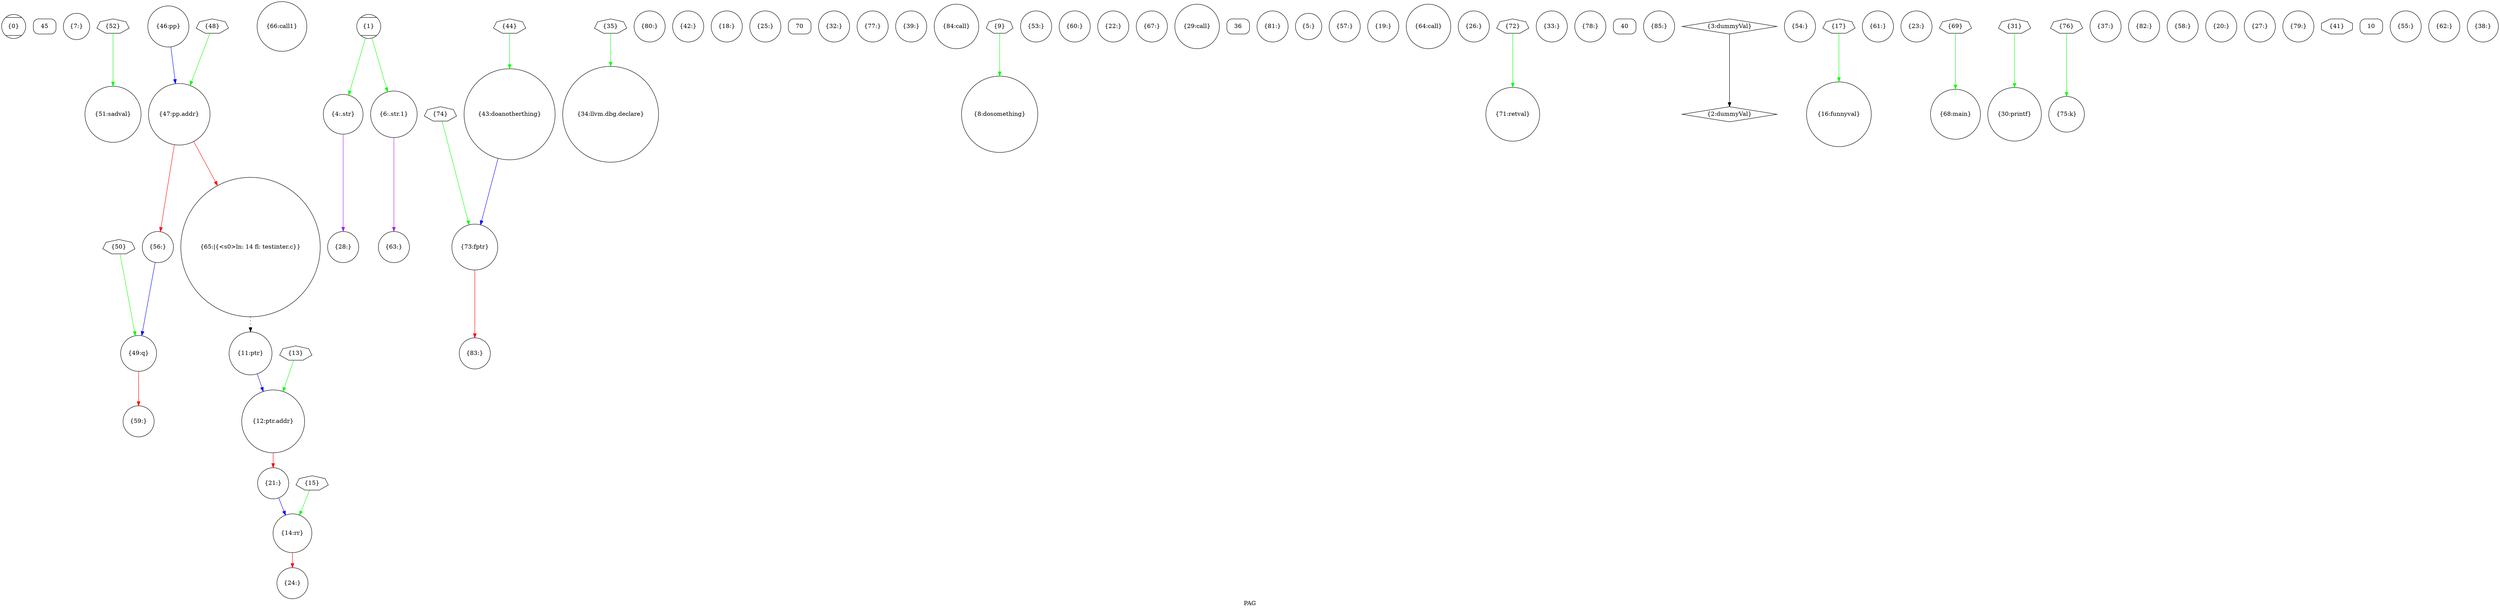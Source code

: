 digraph "PAG" {
	label="PAG";

	Node0x7041680 [shape=record,shape=Mcircle,label="{0}"];
	Node0x7056ba0 [shape=record,shape=Mrecord,label="{45}"];
	Node0x7052070 [shape=record,shape=circle,label="{7:}"];
	Node0x7056530 [shape=record,shape=septagon,label="{52}"];
	Node0x7056530 -> Node0x70527c0[color=green];
	Node0x7052bd0 [shape=record,shape=circle,label="{14:rr}"];
	Node0x7052bd0 -> Node0x70522e0[color=red];
	Node0x704e870 [shape=record,shape=circle,label="{59:}"];
	Node0x7054760 [shape=record,shape=circle,label="{21:}"];
	Node0x7054760 -> Node0x7052bd0[color=blue];
	Node0x704ea10 [shape=record,shape=circle,label="{66:call1}"];
	Node0x7053800 [shape=record,shape=circle,label="{28:}"];
	Node0x7053a70 [shape=record,shape=circle,label="{73:fptr}"];
	Node0x7053a70 -> Node0x7052e40[color=red];
	Node0x7055f30 [shape=record,shape=septagon,label="{35}"];
	Node0x7055f30 -> Node0x7053c10[color=green];
	Node0x7053180 [shape=record,shape=circle,label="{80:}"];
	Node0x7052140 [shape=record,shape=circle,label="{42:}"];
	Node0x7052890 [shape=record,shape=circle,label="{4:.str}"];
	Node0x7052890 -> Node0x7053800[color=purple];
	Node0x704eae0 [shape=record,shape=circle,label="{49:q}"];
	Node0x704eae0 -> Node0x704e870[color=red];
	Node0x7052480 [shape=record,shape=circle,label="{11:ptr}"];
	Node0x7052480 -> Node0x7052550[color=blue];
	Node0x7053320 [shape=record,shape=circle,label="{56:}"];
	Node0x7053320 -> Node0x704eae0[color=blue];
	Node0x7052210 [shape=record,shape=circle,label="{18:}"];
	Node0x70539a0 [shape=record,shape=circle,label="{63:}"];
	Node0x7053250 [shape=record,shape=circle,label="{25:}"];
	Node0x7056a00 [shape=record,shape=Mrecord,label="{70}"];
	Node0x7051c60 [shape=record,shape=circle,label="{32:}"];
	Node0x704e940 [shape=record,shape=circle,label="{77:}"];
	Node0x7052ca0 [shape=record,shape=circle,label="{39:}"];
	Node0x7052620 [shape=record,shape=circle,label="{84:call}"];
	Node0x7040d90 [shape=record,shape=Mcircle,label="{1}"];
	Node0x7040d90 -> Node0x7052890[color=green];
	Node0x7040d90 -> Node0x7053b40[color=green];
	Node0x7053ce0 [shape=record,shape=circle,label="{46:pp}"];
	Node0x7053ce0 -> Node0x7055120[color=blue];
	Node0x7052a30 [shape=record,shape=circle,label="{8:dosomething}"];
	Node0x7051e00 [shape=record,shape=circle,label="{53:}"];
	Node0x7056630 [shape=record,shape=septagon,label="{15}"];
	Node0x7056630 -> Node0x7052bd0[color=green];
	Node0x7052d70 [shape=record,shape=circle,label="{60:}"];
	Node0x7054eb0 [shape=record,shape=circle,label="{22:}"];
	Node0x70533f0 [shape=record,shape=circle,label="{67:}"];
	Node0x7054900 [shape=record,shape=circle,label="{29:call}"];
	Node0x7055e30 [shape=record,shape=septagon,label="{74}"];
	Node0x7055e30 -> Node0x7053a70[color=green];
	Node0x7056ad0 [shape=record,shape=Mrecord,label="{36}"];
	Node0x7054aa0 [shape=record,shape=circle,label="{81:}"];
	Node0x7054830 [shape=record,shape=circle,label="{43:doanotherthing}"];
	Node0x7054830 -> Node0x7053a70[color=blue];
	Node0x7053590 [shape=record,shape=circle,label="{5:}"];
	Node0x7056130 [shape=record,shape=septagon,label="{50}"];
	Node0x7056130 -> Node0x704eae0[color=green];
	Node0x7052550 [shape=record,shape=circle,label="{12:ptr.addr}"];
	Node0x7052550 -> Node0x7054760[color=red];
	Node0x704ebb0 [shape=record,shape=circle,label="{57:}"];
	Node0x70549d0 [shape=record,shape=circle,label="{19:}"];
	Node0x7051d30 [shape=record,shape=circle,label="{64:call}"];
	Node0x7053660 [shape=record,shape=circle,label="{26:}"];
	Node0x7054c40 [shape=record,shape=circle,label="{71:retval}"];
	Node0x7054de0 [shape=record,shape=circle,label="{33:}"];
	Node0x70526f0 [shape=record,shape=circle,label="{78:}"];
	Node0x7056d40 [shape=record,shape=Mrecord,label="{40}"];
	Node0x7054d10 [shape=record,shape=circle,label="{85:}"];
	Node0x7040e60 [shape=record,shape=diamond,label="{2:dummyVal}"];
	Node0x7055120 [shape=record,shape=circle,label="{47:pp.addr}"];
	Node0x7055120 -> Node0x7053320[color=red];
	Node0x7055120 -> Node0x7055050[color=red];
	Node0x7056430 [shape=record,shape=septagon,label="{9}"];
	Node0x7056430 -> Node0x7052a30[color=green];
	Node0x7053e80 [shape=record,shape=circle,label="{54:}"];
	Node0x7052960 [shape=record,shape=circle,label="{16:funnyval}"];
	Node0x7051b90 [shape=record,shape=circle,label="{61:}"];
	Node0x7051fa0 [shape=record,shape=circle,label="{23:}"];
	Node0x7051ed0 [shape=record,shape=circle,label="{68:main}"];
	Node0x7054b70 [shape=record,shape=circle,label="{30:printf}"];
	Node0x7053730 [shape=record,shape=circle,label="{75:k}"];
	Node0x7052fe0 [shape=record,shape=circle,label="{37:}"];
	Node0x7053db0 [shape=record,shape=circle,label="{82:}"];
	Node0x7056230 [shape=record,shape=septagon,label="{44}"];
	Node0x7056230 -> Node0x7054830[color=green];
	Node0x7053b40 [shape=record,shape=circle,label="{6:.str.1}"];
	Node0x7053b40 -> Node0x70539a0[color=purple];
	Node0x70527c0 [shape=record,shape=circle,label="{51:sadval}"];
	Node0x7056030 [shape=record,shape=septagon,label="{13}"];
	Node0x7056030 -> Node0x7052550[color=green];
	Node0x7054f80 [shape=record,shape=circle,label="{58:}"];
	Node0x70534c0 [shape=record,shape=circle,label="{20:}"];
	Node0x7055050 [shape=record,shape=circle,label="{65:|{<s0>ln: 14 fl: testinter.c}}"];
	Node0x7055050:s0 -> Node0x7052480[color=black,style=dotted];
	Node0x7052f10 [shape=record,shape=circle,label="{27:}"];
	Node0x7056830 [shape=record,shape=septagon,label="{72}"];
	Node0x7056830 -> Node0x7054c40[color=green];
	Node0x7053c10 [shape=record,shape=circle,label="{34:llvm.dbg.declare}"];
	Node0x70538d0 [shape=record,shape=circle,label="{79:}"];
	Node0x7056e10 [shape=record,shape=octagon,label="{41}"];
	Node0x704ec80 [shape=record,shape=diamond,label="{3:dummyVal}"];
	Node0x704ec80 -> Node0x7040e60[color=black];
	Node0x7056930 [shape=record,shape=septagon,label="{48}"];
	Node0x7056930 -> Node0x7055120[color=green];
	Node0x7056c70 [shape=record,shape=Mrecord,label="{10}"];
	Node0x70523b0 [shape=record,shape=circle,label="{55:}"];
	Node0x7056330 [shape=record,shape=septagon,label="{17}"];
	Node0x7056330 -> Node0x7052960[color=green];
	Node0x7052b00 [shape=record,shape=circle,label="{62:}"];
	Node0x70522e0 [shape=record,shape=circle,label="{24:}"];
	Node0x7055d30 [shape=record,shape=septagon,label="{69}"];
	Node0x7055d30 -> Node0x7051ed0[color=green];
	Node0x7056730 [shape=record,shape=septagon,label="{31}"];
	Node0x7056730 -> Node0x7054b70[color=green];
	Node0x7055c30 [shape=record,shape=septagon,label="{76}"];
	Node0x7055c30 -> Node0x7053730[color=green];
	Node0x70530b0 [shape=record,shape=circle,label="{38:}"];
	Node0x7052e40 [shape=record,shape=circle,label="{83:}"];
}
